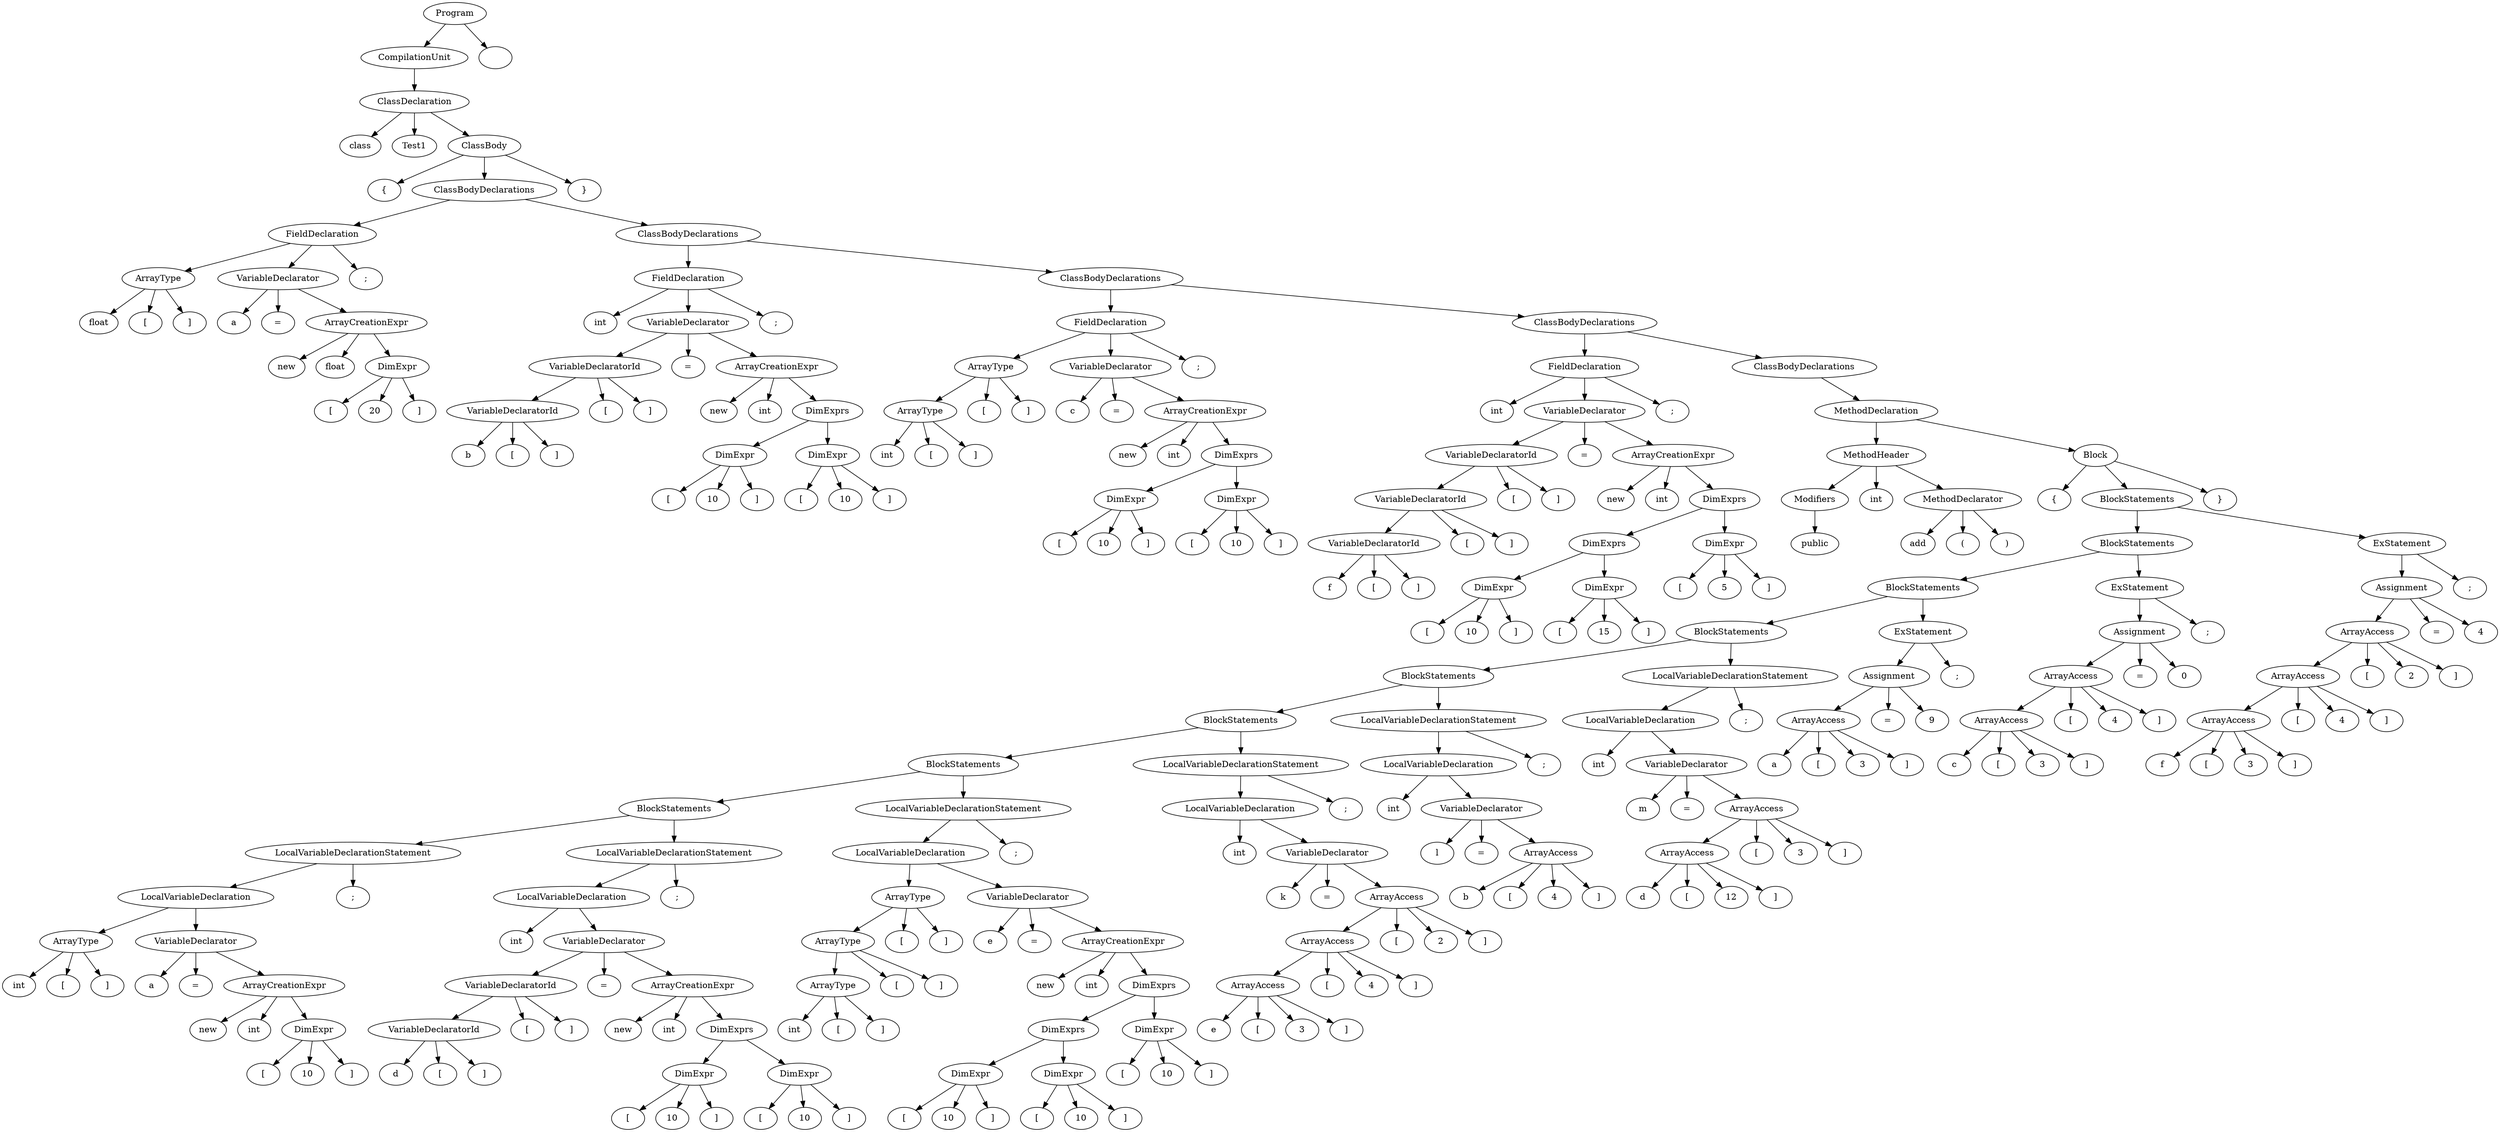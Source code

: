 digraph G {
n1 [label="class"]
n2 [label="Test1"]
n3 [label="{"]
n4 [label="float"]
n5 [label="["]
n6 [label="]"]
n7 [label="ArrayType"]
n7->n6;
n7->n5;
n7->n4;
n8 [label="a"]
n9 [label="="]
n10 [label="new"]
n11 [label="float"]
n12 [label="["]
n13 [label="20"]
n14 [label="]"]
n15 [label="DimExpr"]
n15->n14;
n15->n13;
n15->n12;
n16 [label="ArrayCreationExpr"]
n16->n15;
n16->n11;
n16->n10;
n17 [label="VariableDeclarator"]
n17->n16;
n17->n9;
n17->n8;
n18 [label=";"]
n19 [label="FieldDeclaration"]
n19->n18;
n19->n17;
n19->n7;
n20 [label="int"]
n21 [label="b"]
n22 [label="["]
n23 [label="]"]
n24 [label="VariableDeclaratorId"]
n24->n23;
n24->n22;
n24->n21;
n25 [label="["]
n26 [label="]"]
n27 [label="VariableDeclaratorId"]
n27->n26;
n27->n25;
n27->n24;
n28 [label="="]
n29 [label="new"]
n30 [label="int"]
n31 [label="["]
n32 [label="10"]
n33 [label="]"]
n34 [label="DimExpr"]
n34->n33;
n34->n32;
n34->n31;
n35 [label="["]
n36 [label="10"]
n37 [label="]"]
n38 [label="DimExpr"]
n38->n37;
n38->n36;
n38->n35;
n39 [label="DimExprs"]
n39->n38;
n39->n34;
n40 [label="ArrayCreationExpr"]
n40->n39;
n40->n30;
n40->n29;
n41 [label="VariableDeclarator"]
n41->n40;
n41->n28;
n41->n27;
n42 [label=";"]
n43 [label="FieldDeclaration"]
n43->n42;
n43->n41;
n43->n20;
n44 [label="int"]
n45 [label="["]
n46 [label="]"]
n47 [label="ArrayType"]
n47->n46;
n47->n45;
n47->n44;
n48 [label="["]
n49 [label="]"]
n50 [label="ArrayType"]
n50->n49;
n50->n48;
n50->n47;
n51 [label="c"]
n52 [label="="]
n53 [label="new"]
n54 [label="int"]
n55 [label="["]
n56 [label="10"]
n57 [label="]"]
n58 [label="DimExpr"]
n58->n57;
n58->n56;
n58->n55;
n59 [label="["]
n60 [label="10"]
n61 [label="]"]
n62 [label="DimExpr"]
n62->n61;
n62->n60;
n62->n59;
n63 [label="DimExprs"]
n63->n62;
n63->n58;
n64 [label="ArrayCreationExpr"]
n64->n63;
n64->n54;
n64->n53;
n65 [label="VariableDeclarator"]
n65->n64;
n65->n52;
n65->n51;
n66 [label=";"]
n67 [label="FieldDeclaration"]
n67->n66;
n67->n65;
n67->n50;
n68 [label="int"]
n69 [label="f"]
n70 [label="["]
n71 [label="]"]
n72 [label="VariableDeclaratorId"]
n72->n71;
n72->n70;
n72->n69;
n73 [label="["]
n74 [label="]"]
n75 [label="VariableDeclaratorId"]
n75->n74;
n75->n73;
n75->n72;
n76 [label="["]
n77 [label="]"]
n78 [label="VariableDeclaratorId"]
n78->n77;
n78->n76;
n78->n75;
n79 [label="="]
n80 [label="new"]
n81 [label="int"]
n82 [label="["]
n83 [label="10"]
n84 [label="]"]
n85 [label="DimExpr"]
n85->n84;
n85->n83;
n85->n82;
n86 [label="["]
n87 [label="15"]
n88 [label="]"]
n89 [label="DimExpr"]
n89->n88;
n89->n87;
n89->n86;
n90 [label="DimExprs"]
n90->n89;
n90->n85;
n91 [label="["]
n92 [label="5"]
n93 [label="]"]
n94 [label="DimExpr"]
n94->n93;
n94->n92;
n94->n91;
n95 [label="DimExprs"]
n95->n94;
n95->n90;
n96 [label="ArrayCreationExpr"]
n96->n95;
n96->n81;
n96->n80;
n97 [label="VariableDeclarator"]
n97->n96;
n97->n79;
n97->n78;
n98 [label=";"]
n99 [label="FieldDeclaration"]
n99->n98;
n99->n97;
n99->n68;
n100 [label="public"]
n101 [label="Modifiers"]
n101->n100;
n102 [label="int"]
n103 [label="add"]
n104 [label="("]
n105 [label=")"]
n106 [label="MethodDeclarator"]
n106->n105;
n106->n104;
n106->n103;
n107 [label="MethodHeader"]
n107->n106;
n107->n102;
n107->n101;
n108 [label="{"]
n109 [label="int"]
n110 [label="["]
n111 [label="]"]
n112 [label="ArrayType"]
n112->n111;
n112->n110;
n112->n109;
n113 [label="a"]
n114 [label="="]
n115 [label="new"]
n116 [label="int"]
n117 [label="["]
n118 [label="10"]
n119 [label="]"]
n120 [label="DimExpr"]
n120->n119;
n120->n118;
n120->n117;
n121 [label="ArrayCreationExpr"]
n121->n120;
n121->n116;
n121->n115;
n122 [label="VariableDeclarator"]
n122->n121;
n122->n114;
n122->n113;
n123 [label="LocalVariableDeclaration"]
n123->n122;
n123->n112;
n124 [label=";"]
n125 [label="LocalVariableDeclarationStatement"]
n125->n124;
n125->n123;
n126 [label="int"]
n127 [label="d"]
n128 [label="["]
n129 [label="]"]
n130 [label="VariableDeclaratorId"]
n130->n129;
n130->n128;
n130->n127;
n131 [label="["]
n132 [label="]"]
n133 [label="VariableDeclaratorId"]
n133->n132;
n133->n131;
n133->n130;
n134 [label="="]
n135 [label="new"]
n136 [label="int"]
n137 [label="["]
n138 [label="10"]
n139 [label="]"]
n140 [label="DimExpr"]
n140->n139;
n140->n138;
n140->n137;
n141 [label="["]
n142 [label="10"]
n143 [label="]"]
n144 [label="DimExpr"]
n144->n143;
n144->n142;
n144->n141;
n145 [label="DimExprs"]
n145->n144;
n145->n140;
n146 [label="ArrayCreationExpr"]
n146->n145;
n146->n136;
n146->n135;
n147 [label="VariableDeclarator"]
n147->n146;
n147->n134;
n147->n133;
n148 [label="LocalVariableDeclaration"]
n148->n147;
n148->n126;
n149 [label=";"]
n150 [label="LocalVariableDeclarationStatement"]
n150->n149;
n150->n148;
n151 [label="BlockStatements"]
n151->n150;
n151->n125;
n152 [label="int"]
n153 [label="["]
n154 [label="]"]
n155 [label="ArrayType"]
n155->n154;
n155->n153;
n155->n152;
n156 [label="["]
n157 [label="]"]
n158 [label="ArrayType"]
n158->n157;
n158->n156;
n158->n155;
n159 [label="["]
n160 [label="]"]
n161 [label="ArrayType"]
n161->n160;
n161->n159;
n161->n158;
n162 [label="e"]
n163 [label="="]
n164 [label="new"]
n165 [label="int"]
n166 [label="["]
n167 [label="10"]
n168 [label="]"]
n169 [label="DimExpr"]
n169->n168;
n169->n167;
n169->n166;
n170 [label="["]
n171 [label="10"]
n172 [label="]"]
n173 [label="DimExpr"]
n173->n172;
n173->n171;
n173->n170;
n174 [label="DimExprs"]
n174->n173;
n174->n169;
n175 [label="["]
n176 [label="10"]
n177 [label="]"]
n178 [label="DimExpr"]
n178->n177;
n178->n176;
n178->n175;
n179 [label="DimExprs"]
n179->n178;
n179->n174;
n180 [label="ArrayCreationExpr"]
n180->n179;
n180->n165;
n180->n164;
n181 [label="VariableDeclarator"]
n181->n180;
n181->n163;
n181->n162;
n182 [label="LocalVariableDeclaration"]
n182->n181;
n182->n161;
n183 [label=";"]
n184 [label="LocalVariableDeclarationStatement"]
n184->n183;
n184->n182;
n185 [label="BlockStatements"]
n185->n184;
n185->n151;
n186 [label="int"]
n187 [label="k"]
n188 [label="="]
n189 [label="e"]
n190 [label="["]
n191 [label="3"]
n192 [label="]"]
n193 [label="ArrayAccess"]
n193->n192;
n193->n191;
n193->n190;
n193->n189;
n194 [label="["]
n195 [label="4"]
n196 [label="]"]
n197 [label="ArrayAccess"]
n197->n196;
n197->n195;
n197->n194;
n197->n193;
n198 [label="["]
n199 [label="2"]
n200 [label="]"]
n201 [label="ArrayAccess"]
n201->n200;
n201->n199;
n201->n198;
n201->n197;
n202 [label="VariableDeclarator"]
n202->n201;
n202->n188;
n202->n187;
n203 [label="LocalVariableDeclaration"]
n203->n202;
n203->n186;
n204 [label=";"]
n205 [label="LocalVariableDeclarationStatement"]
n205->n204;
n205->n203;
n206 [label="BlockStatements"]
n206->n205;
n206->n185;
n207 [label="int"]
n208 [label="l"]
n209 [label="="]
n210 [label="b"]
n211 [label="["]
n212 [label="4"]
n213 [label="]"]
n214 [label="ArrayAccess"]
n214->n213;
n214->n212;
n214->n211;
n214->n210;
n215 [label="VariableDeclarator"]
n215->n214;
n215->n209;
n215->n208;
n216 [label="LocalVariableDeclaration"]
n216->n215;
n216->n207;
n217 [label=";"]
n218 [label="LocalVariableDeclarationStatement"]
n218->n217;
n218->n216;
n219 [label="BlockStatements"]
n219->n218;
n219->n206;
n220 [label="int"]
n221 [label="m"]
n222 [label="="]
n223 [label="d"]
n224 [label="["]
n225 [label="12"]
n226 [label="]"]
n227 [label="ArrayAccess"]
n227->n226;
n227->n225;
n227->n224;
n227->n223;
n228 [label="["]
n229 [label="3"]
n230 [label="]"]
n231 [label="ArrayAccess"]
n231->n230;
n231->n229;
n231->n228;
n231->n227;
n232 [label="VariableDeclarator"]
n232->n231;
n232->n222;
n232->n221;
n233 [label="LocalVariableDeclaration"]
n233->n232;
n233->n220;
n234 [label=";"]
n235 [label="LocalVariableDeclarationStatement"]
n235->n234;
n235->n233;
n236 [label="BlockStatements"]
n236->n235;
n236->n219;
n237 [label="a"]
n238 [label="["]
n239 [label="3"]
n240 [label="]"]
n241 [label="ArrayAccess"]
n241->n240;
n241->n239;
n241->n238;
n241->n237;
n242 [label="="]
n243 [label="9"]
n244 [label="Assignment"]
n244->n243;
n244->n242;
n244->n241;
n245 [label=";"]
n246 [label="ExStatement"]
n246->n245;
n246->n244;
n247 [label="BlockStatements"]
n247->n246;
n247->n236;
n248 [label="c"]
n249 [label="["]
n250 [label="3"]
n251 [label="]"]
n252 [label="ArrayAccess"]
n252->n251;
n252->n250;
n252->n249;
n252->n248;
n253 [label="["]
n254 [label="4"]
n255 [label="]"]
n256 [label="ArrayAccess"]
n256->n255;
n256->n254;
n256->n253;
n256->n252;
n257 [label="="]
n258 [label="0"]
n259 [label="Assignment"]
n259->n258;
n259->n257;
n259->n256;
n260 [label=";"]
n261 [label="ExStatement"]
n261->n260;
n261->n259;
n262 [label="BlockStatements"]
n262->n261;
n262->n247;
n263 [label="f"]
n264 [label="["]
n265 [label="3"]
n266 [label="]"]
n267 [label="ArrayAccess"]
n267->n266;
n267->n265;
n267->n264;
n267->n263;
n268 [label="["]
n269 [label="4"]
n270 [label="]"]
n271 [label="ArrayAccess"]
n271->n270;
n271->n269;
n271->n268;
n271->n267;
n272 [label="["]
n273 [label="2"]
n274 [label="]"]
n275 [label="ArrayAccess"]
n275->n274;
n275->n273;
n275->n272;
n275->n271;
n276 [label="="]
n277 [label="4"]
n278 [label="Assignment"]
n278->n277;
n278->n276;
n278->n275;
n279 [label=";"]
n280 [label="ExStatement"]
n280->n279;
n280->n278;
n281 [label="BlockStatements"]
n281->n280;
n281->n262;
n282 [label="}"]
n283 [label="Block"]
n283->n282;
n283->n281;
n283->n108;
n284 [label="MethodDeclaration"]
n284->n283;
n284->n107;
n285 [label="ClassBodyDeclarations"]
n285->n284;
n286 [label="ClassBodyDeclarations"]
n286->n285;
n286->n99;
n287 [label="ClassBodyDeclarations"]
n287->n286;
n287->n67;
n288 [label="ClassBodyDeclarations"]
n288->n287;
n288->n43;
n289 [label="ClassBodyDeclarations"]
n289->n288;
n289->n19;
n290 [label="}"]
n291 [label="ClassBody"]
n291->n290;
n291->n289;
n291->n3;
n292 [label="ClassDeclaration"]
n292->n291;
n292->n2;
n292->n1;
n293 [label="CompilationUnit"]
n293->n292;
n294 [label="Program"]
n294->n295;
n294->n293;
n295 [label=""]
}
